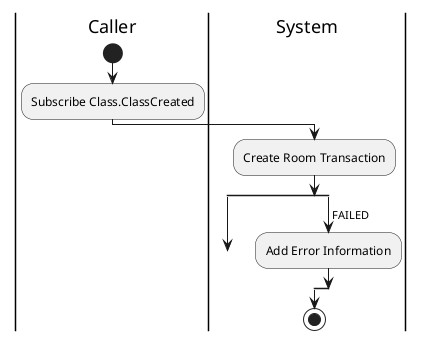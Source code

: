 @startuml TRANSACTION_SubscribeClassCreated

skinparam ConditionEndStyle hline
skinparam conditionStyle diamond
skinparam Monochrome true
skinparam Shadowing false

|Caller|
start
:Subscribe Class.ClassCreated;

|System|
:Create Room Transaction;
split
    -> SUCCESS;
    goto END
split again
    -> FAILED;
    :Add Error Information;
end split
label END
stop

@enduml